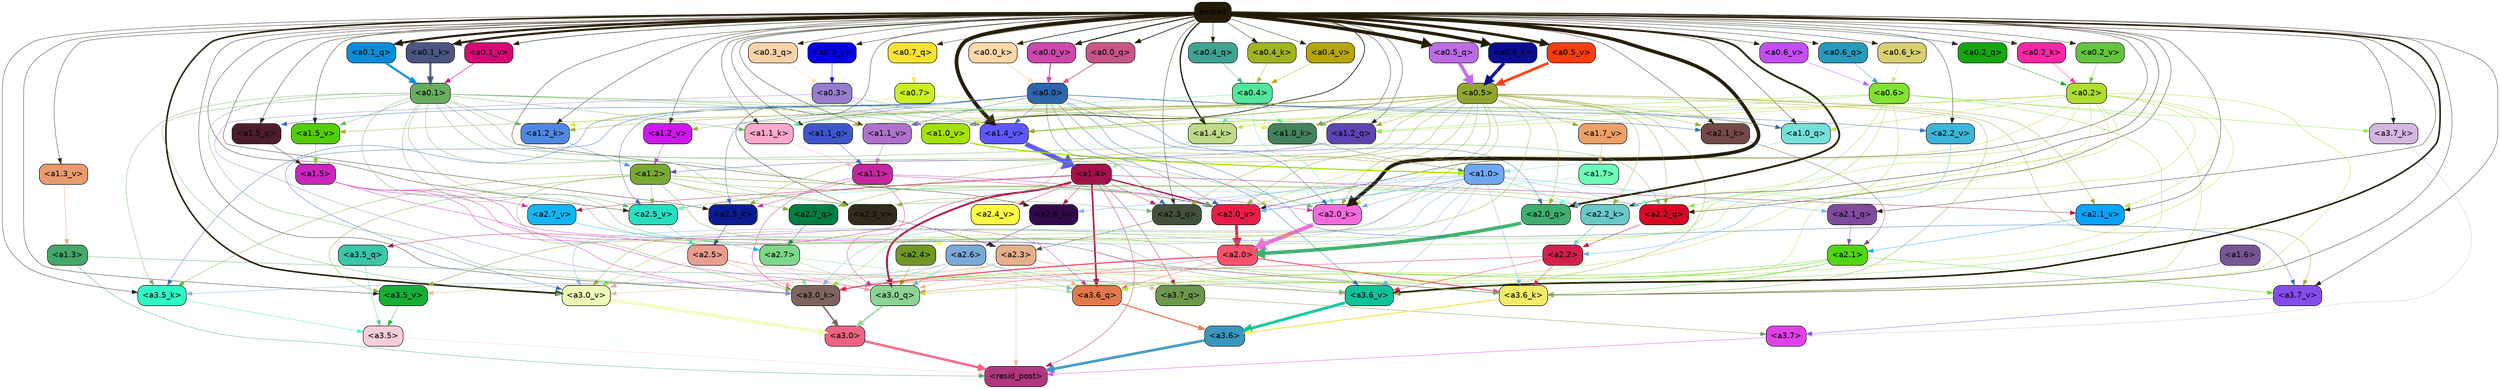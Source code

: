 strict digraph "" {
	graph [bgcolor=transparent,
		layout=dot,
		overlap=false,
		splines=true
	];
	"<a3.7>"	[color=black,
		fillcolor="#e041e7",
		fontname=Helvetica,
		shape=box,
		style="filled, rounded"];
	"<resid_post>"	[color=black,
		fillcolor="#ae387f",
		fontname=Helvetica,
		shape=box,
		style="filled, rounded"];
	"<a3.7>" -> "<resid_post>"	[color="#e041e7",
		penwidth=0.6239100098609924];
	"<a3.6>"	[color=black,
		fillcolor="#3996be",
		fontname=Helvetica,
		shape=box,
		style="filled, rounded"];
	"<a3.6>" -> "<resid_post>"	[color="#3996be",
		penwidth=4.569062113761902];
	"<a3.5>"	[color=black,
		fillcolor="#f8ccdc",
		fontname=Helvetica,
		shape=box,
		style="filled, rounded"];
	"<a3.5>" -> "<resid_post>"	[color="#f8ccdc",
		penwidth=0.6];
	"<a3.0>"	[color=black,
		fillcolor="#ec6383",
		fontname=Helvetica,
		shape=box,
		style="filled, rounded"];
	"<a3.0>" -> "<resid_post>"	[color="#ec6383",
		penwidth=4.283544182777405];
	"<a2.3>"	[color=black,
		fillcolor="#e3b089",
		fontname=Helvetica,
		shape=box,
		style="filled, rounded"];
	"<a2.3>" -> "<resid_post>"	[color="#e3b089",
		penwidth=0.6];
	"<a3.7_q>"	[color=black,
		fillcolor="#6c984b",
		fontname=Helvetica,
		shape=box,
		style="filled, rounded"];
	"<a2.3>" -> "<a3.7_q>"	[color="#e3b089",
		penwidth=0.6];
	"<a3.6_q>"	[color=black,
		fillcolor="#e4784d",
		fontname=Helvetica,
		shape=box,
		style="filled, rounded"];
	"<a2.3>" -> "<a3.6_q>"	[color="#e3b089",
		penwidth=0.6];
	"<a3.0_q>"	[color=black,
		fillcolor="#8bd494",
		fontname=Helvetica,
		shape=box,
		style="filled, rounded"];
	"<a2.3>" -> "<a3.0_q>"	[color="#e3b089",
		penwidth=0.6];
	"<a3.0_k>"	[color=black,
		fillcolor="#7e635e",
		fontname=Helvetica,
		shape=box,
		style="filled, rounded"];
	"<a2.3>" -> "<a3.0_k>"	[color="#e3b089",
		penwidth=0.6];
	"<a3.6_v>"	[color=black,
		fillcolor="#10c199",
		fontname=Helvetica,
		shape=box,
		style="filled, rounded"];
	"<a2.3>" -> "<a3.6_v>"	[color="#e3b089",
		penwidth=0.6];
	"<a3.5_v>"	[color=black,
		fillcolor="#15af37",
		fontname=Helvetica,
		shape=box,
		style="filled, rounded"];
	"<a2.3>" -> "<a3.5_v>"	[color="#e3b089",
		penwidth=0.6];
	"<a3.0_v>"	[color=black,
		fillcolor="#ecf9b7",
		fontname=Helvetica,
		shape=box,
		style="filled, rounded"];
	"<a2.3>" -> "<a3.0_v>"	[color="#e3b089",
		penwidth=0.6];
	"<a1.4>"	[color=black,
		fillcolor="#a5114b",
		fontname=Helvetica,
		shape=box,
		style="filled, rounded"];
	"<a1.4>" -> "<resid_post>"	[color="#a5114b",
		penwidth=0.6];
	"<a1.4>" -> "<a3.7_q>"	[color="#a5114b",
		penwidth=0.6];
	"<a1.4>" -> "<a3.6_q>"	[color="#a5114b",
		penwidth=2.7934007048606873];
	"<a3.5_q>"	[color=black,
		fillcolor="#39c7a6",
		fontname=Helvetica,
		shape=box,
		style="filled, rounded"];
	"<a1.4>" -> "<a3.5_q>"	[color="#a5114b",
		penwidth=0.6];
	"<a1.4>" -> "<a3.0_q>"	[color="#a5114b",
		penwidth=3.340754985809326];
	"<a2.3_q>"	[color=black,
		fillcolor="#40513a",
		fontname=Helvetica,
		shape=box,
		style="filled, rounded"];
	"<a1.4>" -> "<a2.3_q>"	[color="#a5114b",
		penwidth=0.6];
	"<a2.7_v>"	[color=black,
		fillcolor="#14b5f3",
		fontname=Helvetica,
		shape=box,
		style="filled, rounded"];
	"<a1.4>" -> "<a2.7_v>"	[color="#a5114b",
		penwidth=0.6];
	"<a2.6_v>"	[color=black,
		fillcolor="#32094c",
		fontname=Helvetica,
		shape=box,
		style="filled, rounded"];
	"<a1.4>" -> "<a2.6_v>"	[color="#a5114b",
		penwidth=0.6];
	"<a2.5_v>"	[color=black,
		fillcolor="#26dec0",
		fontname=Helvetica,
		shape=box,
		style="filled, rounded"];
	"<a1.4>" -> "<a2.5_v>"	[color="#a5114b",
		penwidth=0.6];
	"<a2.4_v>"	[color=black,
		fillcolor="#fbfb43",
		fontname=Helvetica,
		shape=box,
		style="filled, rounded"];
	"<a1.4>" -> "<a2.4_v>"	[color="#a5114b",
		penwidth=0.6];
	"<a2.1_v>"	[color=black,
		fillcolor="#06a3fb",
		fontname=Helvetica,
		shape=box,
		style="filled, rounded"];
	"<a1.4>" -> "<a2.1_v>"	[color="#a5114b",
		penwidth=0.6];
	"<a2.0_v>"	[color=black,
		fillcolor="#e61e45",
		fontname=Helvetica,
		shape=box,
		style="filled, rounded"];
	"<a1.4>" -> "<a2.0_v>"	[color="#a5114b",
		penwidth=2.268759250640869];
	"<a1.3>"	[color=black,
		fillcolor="#42a969",
		fontname=Helvetica,
		shape=box,
		style="filled, rounded"];
	"<a1.3>" -> "<resid_post>"	[color="#42a969",
		penwidth=0.6];
	"<a1.3>" -> "<a3.6_v>"	[color="#42a969",
		penwidth=0.6];
	"<a3.7_q>" -> "<a3.7>"	[color="#6c984b",
		penwidth=0.6];
	"<a3.6_q>" -> "<a3.6>"	[color="#e4784d",
		penwidth=2.0347584784030914];
	"<a3.5_q>" -> "<a3.5>"	[color="#39c7a6",
		penwidth=0.6];
	"<a3.0_q>" -> "<a3.0>"	[color="#8bd494",
		penwidth=2.8635367155075073];
	"<a3.7_k>"	[color=black,
		fillcolor="#d3b7e2",
		fontname=Helvetica,
		shape=box,
		style="filled, rounded"];
	"<a3.7_k>" -> "<a3.7>"	[color="#d3b7e2",
		penwidth=0.6];
	"<a3.6_k>"	[color=black,
		fillcolor="#f1eb65",
		fontname=Helvetica,
		shape=box,
		style="filled, rounded"];
	"<a3.6_k>" -> "<a3.6>"	[color="#f1eb65",
		penwidth=2.1760786175727844];
	"<a3.5_k>"	[color=black,
		fillcolor="#2cf9c4",
		fontname=Helvetica,
		shape=box,
		style="filled, rounded"];
	"<a3.5_k>" -> "<a3.5>"	[color="#2cf9c4",
		penwidth=0.6];
	"<a3.0_k>" -> "<a3.0>"	[color="#7e635e",
		penwidth=2.632905662059784];
	"<a3.7_v>"	[color=black,
		fillcolor="#834deb",
		fontname=Helvetica,
		shape=box,
		style="filled, rounded"];
	"<a3.7_v>" -> "<a3.7>"	[color="#834deb",
		penwidth=0.6];
	"<a3.6_v>" -> "<a3.6>"	[color="#10c199",
		penwidth=4.981305837631226];
	"<a3.5_v>" -> "<a3.5>"	[color="#15af37",
		penwidth=0.6];
	"<a3.0_v>" -> "<a3.0>"	[color="#ecf9b7",
		penwidth=5.168330669403076];
	"<a2.7>"	[color=black,
		fillcolor="#7dd889",
		fontname=Helvetica,
		shape=box,
		style="filled, rounded"];
	"<a2.7>" -> "<a3.6_q>"	[color="#7dd889",
		penwidth=0.6];
	"<a2.7>" -> "<a3.0_q>"	[color="#7dd889",
		penwidth=0.6];
	"<a2.7>" -> "<a3.0_k>"	[color="#7dd889",
		penwidth=0.6];
	"<a2.6>"	[color=black,
		fillcolor="#79a9d7",
		fontname=Helvetica,
		shape=box,
		style="filled, rounded"];
	"<a2.6>" -> "<a3.6_q>"	[color="#79a9d7",
		penwidth=0.6];
	"<a2.6>" -> "<a3.0_q>"	[color="#79a9d7",
		penwidth=0.6];
	"<a2.6>" -> "<a3.6_k>"	[color="#79a9d7",
		penwidth=0.6];
	"<a2.6>" -> "<a3.5_k>"	[color="#79a9d7",
		penwidth=0.6];
	"<a2.6>" -> "<a3.0_k>"	[color="#79a9d7",
		penwidth=0.6];
	"<a2.1>"	[color=black,
		fillcolor="#4ed614",
		fontname=Helvetica,
		shape=box,
		style="filled, rounded"];
	"<a2.1>" -> "<a3.6_q>"	[color="#4ed614",
		penwidth=0.6];
	"<a2.1>" -> "<a3.0_q>"	[color="#4ed614",
		penwidth=0.6];
	"<a2.1>" -> "<a3.6_k>"	[color="#4ed614",
		penwidth=0.6];
	"<a2.1>" -> "<a3.0_k>"	[color="#4ed614",
		penwidth=0.6];
	"<a2.1>" -> "<a3.7_v>"	[color="#4ed614",
		penwidth=0.6];
	"<a2.1>" -> "<a3.6_v>"	[color="#4ed614",
		penwidth=0.6];
	"<a2.0>"	[color=black,
		fillcolor="#f7516c",
		fontname=Helvetica,
		shape=box,
		style="filled, rounded"];
	"<a2.0>" -> "<a3.6_q>"	[color="#f7516c",
		penwidth=0.6];
	"<a2.0>" -> "<a3.0_q>"	[color="#f7516c",
		penwidth=0.6];
	"<a2.0>" -> "<a3.6_k>"	[color="#f7516c",
		penwidth=1.6382827460765839];
	"<a2.0>" -> "<a3.0_k>"	[color="#f7516c",
		penwidth=2.161143198609352];
	"<a1.5>"	[color=black,
		fillcolor="#cc24be",
		fontname=Helvetica,
		shape=box,
		style="filled, rounded"];
	"<a1.5>" -> "<a3.6_q>"	[color="#cc24be",
		penwidth=0.6];
	"<a1.5>" -> "<a3.0_q>"	[color="#cc24be",
		penwidth=0.6];
	"<a1.5>" -> "<a3.6_k>"	[color="#cc24be",
		penwidth=0.6];
	"<a1.5>" -> "<a3.0_k>"	[color="#cc24be",
		penwidth=0.6];
	"<a1.5>" -> "<a2.7_v>"	[color="#cc24be",
		penwidth=0.6];
	"<a0.2>"	[color=black,
		fillcolor="#aedd2f",
		fontname=Helvetica,
		shape=box,
		style="filled, rounded"];
	"<a0.2>" -> "<a3.6_q>"	[color="#aedd2f",
		penwidth=0.6];
	"<a0.2>" -> "<a3.0_q>"	[color="#aedd2f",
		penwidth=0.6];
	"<a0.2>" -> "<a3.6_k>"	[color="#aedd2f",
		penwidth=0.6];
	"<a0.2>" -> "<a3.0_k>"	[color="#aedd2f",
		penwidth=0.6];
	"<a2.2_q>"	[color=black,
		fillcolor="#d80825",
		fontname=Helvetica,
		shape=box,
		style="filled, rounded"];
	"<a0.2>" -> "<a2.2_q>"	[color="#aedd2f",
		penwidth=0.6];
	"<a2.2_k>"	[color=black,
		fillcolor="#68c8c8",
		fontname=Helvetica,
		shape=box,
		style="filled, rounded"];
	"<a0.2>" -> "<a2.2_k>"	[color="#aedd2f",
		penwidth=0.6];
	"<a2.0_k>"	[color=black,
		fillcolor="#f26ad9",
		fontname=Helvetica,
		shape=box,
		style="filled, rounded"];
	"<a0.2>" -> "<a2.0_k>"	[color="#aedd2f",
		penwidth=0.6];
	"<a0.2>" -> "<a2.1_v>"	[color="#aedd2f",
		penwidth=0.6];
	"<a0.2>" -> "<a2.0_v>"	[color="#aedd2f",
		penwidth=0.6];
	"<a1.2_q>"	[color=black,
		fillcolor="#5d45b0",
		fontname=Helvetica,
		shape=box,
		style="filled, rounded"];
	"<a0.2>" -> "<a1.2_q>"	[color="#aedd2f",
		penwidth=0.6];
	"<a1.0_q>"	[color=black,
		fillcolor="#75e0d9",
		fontname=Helvetica,
		shape=box,
		style="filled, rounded"];
	"<a0.2>" -> "<a1.0_q>"	[color="#aedd2f",
		penwidth=0.6];
	"<a1.4_k>"	[color=black,
		fillcolor="#beda87",
		fontname=Helvetica,
		shape=box,
		style="filled, rounded"];
	"<a0.2>" -> "<a1.4_k>"	[color="#aedd2f",
		penwidth=0.6];
	"<a1.4_v>"	[color=black,
		fillcolor="#5e57ff",
		fontname=Helvetica,
		shape=box,
		style="filled, rounded"];
	"<a0.2>" -> "<a1.4_v>"	[color="#aedd2f",
		penwidth=0.6];
	"<a2.5>"	[color=black,
		fillcolor="#ea9c8f",
		fontname=Helvetica,
		shape=box,
		style="filled, rounded"];
	"<a2.5>" -> "<a3.0_q>"	[color="#ea9c8f",
		penwidth=0.6];
	"<a2.5>" -> "<a3.0_k>"	[color="#ea9c8f",
		penwidth=0.6];
	"<a2.5>" -> "<a3.6_v>"	[color="#ea9c8f",
		penwidth=0.6];
	"<a2.5>" -> "<a3.0_v>"	[color="#ea9c8f",
		penwidth=0.6];
	"<a2.4>"	[color=black,
		fillcolor="#709725",
		fontname=Helvetica,
		shape=box,
		style="filled, rounded"];
	"<a2.4>" -> "<a3.0_q>"	[color="#709725",
		penwidth=0.6];
	"<a1.1>"	[color=black,
		fillcolor="#c5279f",
		fontname=Helvetica,
		shape=box,
		style="filled, rounded"];
	"<a1.1>" -> "<a3.0_q>"	[color="#c5279f",
		penwidth=0.6];
	"<a1.1>" -> "<a3.0_k>"	[color="#c5279f",
		penwidth=0.6];
	"<a2.5_k>"	[color=black,
		fillcolor="#0a1c92",
		fontname=Helvetica,
		shape=box,
		style="filled, rounded"];
	"<a1.1>" -> "<a2.5_k>"	[color="#c5279f",
		penwidth=0.6];
	"<a1.1>" -> "<a2.0_k>"	[color="#c5279f",
		penwidth=0.6];
	"<a1.1>" -> "<a2.0_v>"	[color="#c5279f",
		penwidth=0.6];
	"<a0.6>"	[color=black,
		fillcolor="#82e233",
		fontname=Helvetica,
		shape=box,
		style="filled, rounded"];
	"<a0.6>" -> "<a3.7_k>"	[color="#82e233",
		penwidth=0.6];
	"<a0.6>" -> "<a3.6_k>"	[color="#82e233",
		penwidth=0.6];
	"<a0.6>" -> "<a3.0_k>"	[color="#82e233",
		penwidth=0.6];
	"<a0.6>" -> "<a3.6_v>"	[color="#82e233",
		penwidth=0.6];
	"<a0.6>" -> "<a3.0_v>"	[color="#82e233",
		penwidth=0.6];
	"<a0.6>" -> "<a2.2_q>"	[color="#82e233",
		penwidth=0.6];
	"<a0.6>" -> "<a1.2_q>"	[color="#82e233",
		penwidth=0.6];
	"<a0.6>" -> "<a1.4_v>"	[color="#82e233",
		penwidth=0.6];
	embed	[color=black,
		fillcolor="#231a07",
		fontname=Helvetica,
		shape=box,
		style="filled, rounded"];
	embed -> "<a3.7_k>"	[color="#231a07",
		penwidth=0.6];
	embed -> "<a3.6_k>"	[color="#231a07",
		penwidth=0.6];
	embed -> "<a3.5_k>"	[color="#231a07",
		penwidth=0.6];
	embed -> "<a3.0_k>"	[color="#231a07",
		penwidth=0.6];
	embed -> "<a3.7_v>"	[color="#231a07",
		penwidth=0.6];
	embed -> "<a3.6_v>"	[color="#231a07",
		penwidth=2.7825746536254883];
	embed -> "<a3.5_v>"	[color="#231a07",
		penwidth=0.6];
	embed -> "<a3.0_v>"	[color="#231a07",
		penwidth=2.6950180530548096];
	embed -> "<a2.3_q>"	[color="#231a07",
		penwidth=0.6];
	embed -> "<a2.2_q>"	[color="#231a07",
		penwidth=0.6];
	"<a2.1_q>"	[color=black,
		fillcolor="#7f4a9f",
		fontname=Helvetica,
		shape=box,
		style="filled, rounded"];
	embed -> "<a2.1_q>"	[color="#231a07",
		penwidth=0.6];
	"<a2.0_q>"	[color=black,
		fillcolor="#3eae6e",
		fontname=Helvetica,
		shape=box,
		style="filled, rounded"];
	embed -> "<a2.0_q>"	[color="#231a07",
		penwidth=3.305941343307495];
	embed -> "<a2.5_k>"	[color="#231a07",
		penwidth=0.6];
	embed -> "<a2.2_k>"	[color="#231a07",
		penwidth=0.6698317527770996];
	"<a2.1_k>"	[color=black,
		fillcolor="#744946",
		fontname=Helvetica,
		shape=box,
		style="filled, rounded"];
	embed -> "<a2.1_k>"	[color="#231a07",
		penwidth=0.6];
	embed -> "<a2.0_k>"	[color="#231a07",
		penwidth=6.12570995092392];
	embed -> "<a2.6_v>"	[color="#231a07",
		penwidth=0.6];
	embed -> "<a2.5_v>"	[color="#231a07",
		penwidth=0.6];
	"<a2.3_v>"	[color=black,
		fillcolor="#322b1c",
		fontname=Helvetica,
		shape=box,
		style="filled, rounded"];
	embed -> "<a2.3_v>"	[color="#231a07",
		penwidth=0.6];
	"<a2.2_v>"	[color=black,
		fillcolor="#3db4d8",
		fontname=Helvetica,
		shape=box,
		style="filled, rounded"];
	embed -> "<a2.2_v>"	[color="#231a07",
		penwidth=0.6];
	embed -> "<a2.1_v>"	[color="#231a07",
		penwidth=0.6];
	embed -> "<a2.0_v>"	[color="#231a07",
		penwidth=0.6];
	"<a1.5_q>"	[color=black,
		fillcolor="#4d1d2b",
		fontname=Helvetica,
		shape=box,
		style="filled, rounded"];
	embed -> "<a1.5_q>"	[color="#231a07",
		penwidth=0.6];
	embed -> "<a1.2_q>"	[color="#231a07",
		penwidth=0.6087074279785156];
	"<a1.1_q>"	[color=black,
		fillcolor="#3d56cb",
		fontname=Helvetica,
		shape=box,
		style="filled, rounded"];
	embed -> "<a1.1_q>"	[color="#231a07",
		penwidth=0.6];
	embed -> "<a1.0_q>"	[color="#231a07",
		penwidth=0.6];
	embed -> "<a1.4_k>"	[color="#231a07",
		penwidth=2.1858973503112793];
	"<a1.2_k>"	[color=black,
		fillcolor="#4f87e4",
		fontname=Helvetica,
		shape=box,
		style="filled, rounded"];
	embed -> "<a1.2_k>"	[color="#231a07",
		penwidth=0.6];
	"<a1.1_k>"	[color=black,
		fillcolor="#fca8cb",
		fontname=Helvetica,
		shape=box,
		style="filled, rounded"];
	embed -> "<a1.1_k>"	[color="#231a07",
		penwidth=0.6];
	"<a1.0_k>"	[color=black,
		fillcolor="#43835b",
		fontname=Helvetica,
		shape=box,
		style="filled, rounded"];
	embed -> "<a1.0_k>"	[color="#231a07",
		penwidth=0.6];
	"<a1.5_v>"	[color=black,
		fillcolor="#53ce06",
		fontname=Helvetica,
		shape=box,
		style="filled, rounded"];
	embed -> "<a1.5_v>"	[color="#231a07",
		penwidth=0.6];
	embed -> "<a1.4_v>"	[color="#231a07",
		penwidth=6.590077131986618];
	"<a1.3_v>"	[color=black,
		fillcolor="#e79c6f",
		fontname=Helvetica,
		shape=box,
		style="filled, rounded"];
	embed -> "<a1.3_v>"	[color="#231a07",
		penwidth=0.6];
	"<a1.2_v>"	[color=black,
		fillcolor="#cd19eb",
		fontname=Helvetica,
		shape=box,
		style="filled, rounded"];
	embed -> "<a1.2_v>"	[color="#231a07",
		penwidth=0.6];
	"<a1.1_v>"	[color=black,
		fillcolor="#af72cb",
		fontname=Helvetica,
		shape=box,
		style="filled, rounded"];
	embed -> "<a1.1_v>"	[color="#231a07",
		penwidth=0.6];
	"<a1.0_v>"	[color=black,
		fillcolor="#a3e207",
		fontname=Helvetica,
		shape=box,
		style="filled, rounded"];
	embed -> "<a1.0_v>"	[color="#231a07",
		penwidth=1.2076449394226074];
	"<a0.7_q>"	[color=black,
		fillcolor="#f7e232",
		fontname=Helvetica,
		shape=box,
		style="filled, rounded"];
	embed -> "<a0.7_q>"	[color="#231a07",
		penwidth=0.6];
	"<a0.6_q>"	[color=black,
		fillcolor="#289abb",
		fontname=Helvetica,
		shape=box,
		style="filled, rounded"];
	embed -> "<a0.6_q>"	[color="#231a07",
		penwidth=0.6];
	"<a0.5_q>"	[color=black,
		fillcolor="#bb6be3",
		fontname=Helvetica,
		shape=box,
		style="filled, rounded"];
	embed -> "<a0.5_q>"	[color="#231a07",
		penwidth=6.156635761260986];
	"<a0.4_q>"	[color=black,
		fillcolor="#3fa394",
		fontname=Helvetica,
		shape=box,
		style="filled, rounded"];
	embed -> "<a0.4_q>"	[color="#231a07",
		penwidth=0.6];
	"<a0.3_q>"	[color=black,
		fillcolor="#f7d2a7",
		fontname=Helvetica,
		shape=box,
		style="filled, rounded"];
	embed -> "<a0.3_q>"	[color="#231a07",
		penwidth=0.6];
	"<a0.2_q>"	[color=black,
		fillcolor="#15a610",
		fontname=Helvetica,
		shape=box,
		style="filled, rounded"];
	embed -> "<a0.2_q>"	[color="#231a07",
		penwidth=0.6];
	"<a0.1_q>"	[color=black,
		fillcolor="#0a8dd9",
		fontname=Helvetica,
		shape=box,
		style="filled, rounded"];
	embed -> "<a0.1_q>"	[color="#231a07",
		penwidth=3.7958807945251465];
	"<a0.0_q>"	[color=black,
		fillcolor="#c85587",
		fontname=Helvetica,
		shape=box,
		style="filled, rounded"];
	embed -> "<a0.0_q>"	[color="#231a07",
		penwidth=1.2393736839294434];
	"<a0.6_k>"	[color=black,
		fillcolor="#dad072",
		fontname=Helvetica,
		shape=box,
		style="filled, rounded"];
	embed -> "<a0.6_k>"	[color="#231a07",
		penwidth=0.6];
	"<a0.5_k>"	[color=black,
		fillcolor="#0b0d90",
		fontname=Helvetica,
		shape=box,
		style="filled, rounded"];
	embed -> "<a0.5_k>"	[color="#231a07",
		penwidth=5.610821008682251];
	"<a0.4_k>"	[color=black,
		fillcolor="#9fb420",
		fontname=Helvetica,
		shape=box,
		style="filled, rounded"];
	embed -> "<a0.4_k>"	[color="#231a07",
		penwidth=0.6];
	"<a0.2_k>"	[color=black,
		fillcolor="#fe26a4",
		fontname=Helvetica,
		shape=box,
		style="filled, rounded"];
	embed -> "<a0.2_k>"	[color="#231a07",
		penwidth=0.6];
	"<a0.1_k>"	[color=black,
		fillcolor="#4c5483",
		fontname=Helvetica,
		shape=box,
		style="filled, rounded"];
	embed -> "<a0.1_k>"	[color="#231a07",
		penwidth=3.7429871559143066];
	"<a0.0_k>"	[color=black,
		fillcolor="#ffd7a8",
		fontname=Helvetica,
		shape=box,
		style="filled, rounded"];
	embed -> "<a0.0_k>"	[color="#231a07",
		penwidth=1.106738567352295];
	"<a0.6_v>"	[color=black,
		fillcolor="#c34ff3",
		fontname=Helvetica,
		shape=box,
		style="filled, rounded"];
	embed -> "<a0.6_v>"	[color="#231a07",
		penwidth=0.6];
	"<a0.5_v>"	[color=black,
		fillcolor="#fa3d10",
		fontname=Helvetica,
		shape=box,
		style="filled, rounded"];
	embed -> "<a0.5_v>"	[color="#231a07",
		penwidth=4.663905620574951];
	"<a0.4_v>"	[color=black,
		fillcolor="#b6a505",
		fontname=Helvetica,
		shape=box,
		style="filled, rounded"];
	embed -> "<a0.4_v>"	[color="#231a07",
		penwidth=0.6];
	"<a0.3_v>"	[color=black,
		fillcolor="#0600e8",
		fontname=Helvetica,
		shape=box,
		style="filled, rounded"];
	embed -> "<a0.3_v>"	[color="#231a07",
		penwidth=0.6];
	"<a0.2_v>"	[color=black,
		fillcolor="#65c33f",
		fontname=Helvetica,
		shape=box,
		style="filled, rounded"];
	embed -> "<a0.2_v>"	[color="#231a07",
		penwidth=0.6];
	"<a0.1_v>"	[color=black,
		fillcolor="#d60674",
		fontname=Helvetica,
		shape=box,
		style="filled, rounded"];
	embed -> "<a0.1_v>"	[color="#231a07",
		penwidth=0.8192043304443359];
	"<a0.0_v>"	[color=black,
		fillcolor="#cc48aa",
		fontname=Helvetica,
		shape=box,
		style="filled, rounded"];
	embed -> "<a0.0_v>"	[color="#231a07",
		penwidth=1.706191062927246];
	"<a2.2>"	[color=black,
		fillcolor="#d41f4c",
		fontname=Helvetica,
		shape=box,
		style="filled, rounded"];
	"<a2.2>" -> "<a3.6_k>"	[color="#d41f4c",
		penwidth=0.6];
	"<a2.2>" -> "<a3.0_k>"	[color="#d41f4c",
		penwidth=0.6];
	"<a2.2>" -> "<a3.6_v>"	[color="#d41f4c",
		penwidth=0.6];
	"<a1.6>"	[color=black,
		fillcolor="#775595",
		fontname=Helvetica,
		shape=box,
		style="filled, rounded"];
	"<a1.6>" -> "<a3.6_k>"	[color="#775595",
		penwidth=0.6];
	"<a1.2>"	[color=black,
		fillcolor="#79a934",
		fontname=Helvetica,
		shape=box,
		style="filled, rounded"];
	"<a1.2>" -> "<a3.6_k>"	[color="#79a934",
		penwidth=0.6];
	"<a1.2>" -> "<a3.5_k>"	[color="#79a934",
		penwidth=0.6];
	"<a1.2>" -> "<a3.0_k>"	[color="#79a934",
		penwidth=0.6];
	"<a1.2>" -> "<a3.5_v>"	[color="#79a934",
		penwidth=0.6];
	"<a2.7_q>"	[color=black,
		fillcolor="#007e43",
		fontname=Helvetica,
		shape=box,
		style="filled, rounded"];
	"<a1.2>" -> "<a2.7_q>"	[color="#79a934",
		penwidth=0.6];
	"<a1.2>" -> "<a2.2_q>"	[color="#79a934",
		penwidth=0.6];
	"<a1.2>" -> "<a2.2_k>"	[color="#79a934",
		penwidth=0.6];
	"<a1.2>" -> "<a2.5_v>"	[color="#79a934",
		penwidth=0.6];
	"<a1.2>" -> "<a2.3_v>"	[color="#79a934",
		penwidth=0.6];
	"<a1.2>" -> "<a2.0_v>"	[color="#79a934",
		penwidth=0.6];
	"<a1.0>"	[color=black,
		fillcolor="#6fa8ef",
		fontname=Helvetica,
		shape=box,
		style="filled, rounded"];
	"<a1.0>" -> "<a3.6_k>"	[color="#6fa8ef",
		penwidth=0.6];
	"<a1.0>" -> "<a3.0_k>"	[color="#6fa8ef",
		penwidth=0.6];
	"<a1.0>" -> "<a3.6_v>"	[color="#6fa8ef",
		penwidth=0.6];
	"<a1.0>" -> "<a3.5_v>"	[color="#6fa8ef",
		penwidth=0.6];
	"<a1.0>" -> "<a3.0_v>"	[color="#6fa8ef",
		penwidth=0.6];
	"<a1.0>" -> "<a2.3_q>"	[color="#6fa8ef",
		penwidth=0.6];
	"<a1.0>" -> "<a2.2_q>"	[color="#6fa8ef",
		penwidth=0.6];
	"<a1.0>" -> "<a2.1_q>"	[color="#6fa8ef",
		penwidth=0.6];
	"<a1.0>" -> "<a2.2_k>"	[color="#6fa8ef",
		penwidth=0.6];
	"<a1.0>" -> "<a2.0_k>"	[color="#6fa8ef",
		penwidth=0.6];
	"<a1.0>" -> "<a2.6_v>"	[color="#6fa8ef",
		penwidth=0.6];
	"<a1.0>" -> "<a2.0_v>"	[color="#6fa8ef",
		penwidth=1.2213096618652344];
	"<a0.5>"	[color=black,
		fillcolor="#93a42e",
		fontname=Helvetica,
		shape=box,
		style="filled, rounded"];
	"<a0.5>" -> "<a3.6_k>"	[color="#93a42e",
		penwidth=0.6];
	"<a0.5>" -> "<a3.7_v>"	[color="#93a42e",
		penwidth=0.6];
	"<a0.5>" -> "<a3.6_v>"	[color="#93a42e",
		penwidth=0.6];
	"<a0.5>" -> "<a3.5_v>"	[color="#93a42e",
		penwidth=0.6];
	"<a0.5>" -> "<a3.0_v>"	[color="#93a42e",
		penwidth=0.6];
	"<a0.5>" -> "<a2.7_q>"	[color="#93a42e",
		penwidth=0.6];
	"<a0.5>" -> "<a2.3_q>"	[color="#93a42e",
		penwidth=0.6];
	"<a0.5>" -> "<a2.2_q>"	[color="#93a42e",
		penwidth=0.6];
	"<a0.5>" -> "<a2.0_q>"	[color="#93a42e",
		penwidth=0.6];
	"<a0.5>" -> "<a2.5_k>"	[color="#93a42e",
		penwidth=0.6];
	"<a0.5>" -> "<a2.2_k>"	[color="#93a42e",
		penwidth=0.6];
	"<a0.5>" -> "<a2.1_k>"	[color="#93a42e",
		penwidth=0.6];
	"<a0.5>" -> "<a2.0_k>"	[color="#93a42e",
		penwidth=0.6900839805603027];
	"<a0.5>" -> "<a2.3_v>"	[color="#93a42e",
		penwidth=0.6];
	"<a0.5>" -> "<a2.1_v>"	[color="#93a42e",
		penwidth=0.6];
	"<a0.5>" -> "<a2.0_v>"	[color="#93a42e",
		penwidth=0.6];
	"<a0.5>" -> "<a1.2_q>"	[color="#93a42e",
		penwidth=0.6];
	"<a0.5>" -> "<a1.1_q>"	[color="#93a42e",
		penwidth=0.6];
	"<a0.5>" -> "<a1.0_q>"	[color="#93a42e",
		penwidth=0.6];
	"<a0.5>" -> "<a1.2_k>"	[color="#93a42e",
		penwidth=0.6];
	"<a0.5>" -> "<a1.1_k>"	[color="#93a42e",
		penwidth=0.6];
	"<a0.5>" -> "<a1.0_k>"	[color="#93a42e",
		penwidth=0.6];
	"<a1.7_v>"	[color=black,
		fillcolor="#eba168",
		fontname=Helvetica,
		shape=box,
		style="filled, rounded"];
	"<a0.5>" -> "<a1.7_v>"	[color="#93a42e",
		penwidth=0.6];
	"<a0.5>" -> "<a1.5_v>"	[color="#93a42e",
		penwidth=0.6];
	"<a0.5>" -> "<a1.4_v>"	[color="#93a42e",
		penwidth=0.9985027313232422];
	"<a0.5>" -> "<a1.2_v>"	[color="#93a42e",
		penwidth=0.6];
	"<a0.5>" -> "<a1.1_v>"	[color="#93a42e",
		penwidth=0.6];
	"<a0.5>" -> "<a1.0_v>"	[color="#93a42e",
		penwidth=0.6];
	"<a0.1>"	[color=black,
		fillcolor="#67ad60",
		fontname=Helvetica,
		shape=box,
		style="filled, rounded"];
	"<a0.1>" -> "<a3.6_k>"	[color="#67ad60",
		penwidth=0.6];
	"<a0.1>" -> "<a3.5_k>"	[color="#67ad60",
		penwidth=0.6];
	"<a0.1>" -> "<a3.0_k>"	[color="#67ad60",
		penwidth=0.6];
	"<a0.1>" -> "<a3.6_v>"	[color="#67ad60",
		penwidth=0.6];
	"<a0.1>" -> "<a3.0_v>"	[color="#67ad60",
		penwidth=0.6];
	"<a0.1>" -> "<a2.3_q>"	[color="#67ad60",
		penwidth=0.6];
	"<a0.1>" -> "<a2.2_q>"	[color="#67ad60",
		penwidth=0.6];
	"<a0.1>" -> "<a2.0_k>"	[color="#67ad60",
		penwidth=0.6];
	"<a0.1>" -> "<a2.5_v>"	[color="#67ad60",
		penwidth=0.6];
	"<a0.1>" -> "<a2.0_v>"	[color="#67ad60",
		penwidth=0.6];
	"<a0.1>" -> "<a1.2_q>"	[color="#67ad60",
		penwidth=0.6218185424804688];
	"<a0.1>" -> "<a1.2_k>"	[color="#67ad60",
		penwidth=0.6];
	"<a0.1>" -> "<a1.1_k>"	[color="#67ad60",
		penwidth=0.6];
	"<a0.1>" -> "<a1.5_v>"	[color="#67ad60",
		penwidth=0.6];
	"<a0.1>" -> "<a1.4_v>"	[color="#67ad60",
		penwidth=0.6];
	"<a0.1>" -> "<a1.0_v>"	[color="#67ad60",
		penwidth=0.6];
	"<a0.0>"	[color=black,
		fillcolor="#2f65aa",
		fontname=Helvetica,
		shape=box,
		style="filled, rounded"];
	"<a0.0>" -> "<a3.5_k>"	[color="#2f65aa",
		penwidth=0.6];
	"<a0.0>" -> "<a3.7_v>"	[color="#2f65aa",
		penwidth=0.6];
	"<a0.0>" -> "<a3.6_v>"	[color="#2f65aa",
		penwidth=0.6];
	"<a0.0>" -> "<a3.0_v>"	[color="#2f65aa",
		penwidth=0.6];
	"<a0.0>" -> "<a2.3_q>"	[color="#2f65aa",
		penwidth=0.6];
	"<a0.0>" -> "<a2.0_q>"	[color="#2f65aa",
		penwidth=0.6];
	"<a0.0>" -> "<a2.5_k>"	[color="#2f65aa",
		penwidth=0.6];
	"<a0.0>" -> "<a2.1_k>"	[color="#2f65aa",
		penwidth=0.6];
	"<a0.0>" -> "<a2.0_k>"	[color="#2f65aa",
		penwidth=0.6];
	"<a0.0>" -> "<a2.5_v>"	[color="#2f65aa",
		penwidth=0.6];
	"<a0.0>" -> "<a2.2_v>"	[color="#2f65aa",
		penwidth=0.6];
	"<a0.0>" -> "<a2.0_v>"	[color="#2f65aa",
		penwidth=0.6];
	"<a0.0>" -> "<a1.5_q>"	[color="#2f65aa",
		penwidth=0.6];
	"<a0.0>" -> "<a1.0_q>"	[color="#2f65aa",
		penwidth=0.6];
	"<a0.0>" -> "<a1.1_k>"	[color="#2f65aa",
		penwidth=0.6];
	"<a0.0>" -> "<a1.4_v>"	[color="#2f65aa",
		penwidth=0.6];
	"<a0.0>" -> "<a1.1_v>"	[color="#2f65aa",
		penwidth=0.6];
	"<a0.3>"	[color=black,
		fillcolor="#987dcd",
		fontname=Helvetica,
		shape=box,
		style="filled, rounded"];
	"<a0.3>" -> "<a3.0_k>"	[color="#987dcd",
		penwidth=0.6];
	"<a0.3>" -> "<a1.4_v>"	[color="#987dcd",
		penwidth=0.6];
	"<a0.3>" -> "<a1.0_v>"	[color="#987dcd",
		penwidth=0.6];
	"<a2.7_q>" -> "<a2.7>"	[color="#007e43",
		penwidth=0.6];
	"<a2.3_q>" -> "<a2.3>"	[color="#40513a",
		penwidth=0.6];
	"<a2.2_q>" -> "<a2.2>"	[color="#d80825",
		penwidth=0.7553567886352539];
	"<a2.1_q>" -> "<a2.1>"	[color="#7f4a9f",
		penwidth=0.6];
	"<a2.0_q>" -> "<a2.0>"	[color="#3eae6e",
		penwidth=6.256794691085815];
	"<a2.5_k>" -> "<a2.5>"	[color="#0a1c92",
		penwidth=0.6];
	"<a2.2_k>" -> "<a2.2>"	[color="#68c8c8",
		penwidth=0.8854708671569824];
	"<a2.1_k>" -> "<a2.1>"	[color="#744946",
		penwidth=0.6];
	"<a2.0_k>" -> "<a2.0>"	[color="#f26ad9",
		penwidth=7.231504917144775];
	"<a2.7_v>" -> "<a2.7>"	[color="#14b5f3",
		penwidth=0.6];
	"<a2.6_v>" -> "<a2.6>"	[color="#32094c",
		penwidth=0.6];
	"<a2.5_v>" -> "<a2.5>"	[color="#26dec0",
		penwidth=0.6];
	"<a2.4_v>" -> "<a2.4>"	[color="#fbfb43",
		penwidth=0.6];
	"<a2.3_v>" -> "<a2.3>"	[color="#322b1c",
		penwidth=0.6];
	"<a2.2_v>" -> "<a2.2>"	[color="#3db4d8",
		penwidth=0.6];
	"<a2.1_v>" -> "<a2.1>"	[color="#06a3fb",
		penwidth=0.6];
	"<a2.0_v>" -> "<a2.0>"	[color="#e61e45",
		penwidth=5.231471925973892];
	"<a1.7>"	[color=black,
		fillcolor="#6cfeb7",
		fontname=Helvetica,
		shape=box,
		style="filled, rounded"];
	"<a1.7>" -> "<a2.2_q>"	[color="#6cfeb7",
		penwidth=0.6];
	"<a1.7>" -> "<a2.0_q>"	[color="#6cfeb7",
		penwidth=0.6];
	"<a1.7>" -> "<a2.5_v>"	[color="#6cfeb7",
		penwidth=0.6];
	"<a0.4>"	[color=black,
		fillcolor="#53e59d",
		fontname=Helvetica,
		shape=box,
		style="filled, rounded"];
	"<a0.4>" -> "<a2.0_k>"	[color="#53e59d",
		penwidth=0.6];
	"<a0.4>" -> "<a1.4_k>"	[color="#53e59d",
		penwidth=0.6];
	"<a0.4>" -> "<a1.1_k>"	[color="#53e59d",
		penwidth=0.6];
	"<a0.4>" -> "<a1.0_k>"	[color="#53e59d",
		penwidth=0.6];
	"<a1.5_q>" -> "<a1.5>"	[color="#4d1d2b",
		penwidth=0.6];
	"<a1.2_q>" -> "<a1.2>"	[color="#5d45b0",
		penwidth=0.6];
	"<a1.1_q>" -> "<a1.1>"	[color="#3d56cb",
		penwidth=0.6];
	"<a1.0_q>" -> "<a1.0>"	[color="#75e0d9",
		penwidth=0.6];
	"<a1.4_k>" -> "<a1.4>"	[color="#beda87",
		penwidth=0.6];
	"<a1.2_k>" -> "<a1.2>"	[color="#4f87e4",
		penwidth=0.6];
	"<a1.1_k>" -> "<a1.1>"	[color="#fca8cb",
		penwidth=0.6];
	"<a1.0_k>" -> "<a1.0>"	[color="#43835b",
		penwidth=0.6];
	"<a1.7_v>" -> "<a1.7>"	[color="#eba168",
		penwidth=0.6];
	"<a1.5_v>" -> "<a1.5>"	[color="#53ce06",
		penwidth=0.6];
	"<a1.4_v>" -> "<a1.4>"	[color="#5e57ff",
		penwidth=8.36684274673462];
	"<a1.3_v>" -> "<a1.3>"	[color="#e79c6f",
		penwidth=0.6];
	"<a1.2_v>" -> "<a1.2>"	[color="#cd19eb",
		penwidth=0.6];
	"<a1.1_v>" -> "<a1.1>"	[color="#af72cb",
		penwidth=0.6];
	"<a1.0_v>" -> "<a1.0>"	[color="#a3e207",
		penwidth=1.9665732383728027];
	"<a0.7>"	[color=black,
		fillcolor="#cbef25",
		fontname=Helvetica,
		shape=box,
		style="filled, rounded"];
	"<a0.7>" -> "<a1.2_k>"	[color="#cbef25",
		penwidth=0.6];
	"<a0.7>" -> "<a1.0_k>"	[color="#cbef25",
		penwidth=0.6];
	"<a0.7>" -> "<a1.4_v>"	[color="#cbef25",
		penwidth=0.6];
	"<a0.7_q>" -> "<a0.7>"	[color="#f7e232",
		penwidth=0.6];
	"<a0.6_q>" -> "<a0.6>"	[color="#289abb",
		penwidth=0.6];
	"<a0.5_q>" -> "<a0.5>"	[color="#bb6be3",
		penwidth=6.156635046005249];
	"<a0.4_q>" -> "<a0.4>"	[color="#3fa394",
		penwidth=0.6];
	"<a0.3_q>" -> "<a0.3>"	[color="#f7d2a7",
		penwidth=0.6];
	"<a0.2_q>" -> "<a0.2>"	[color="#15a610",
		penwidth=0.6];
	"<a0.1_q>" -> "<a0.1>"	[color="#0a8dd9",
		penwidth=3.795884132385254];
	"<a0.0_q>" -> "<a0.0>"	[color="#c85587",
		penwidth=1.2393803596496582];
	"<a0.6_k>" -> "<a0.6>"	[color="#dad072",
		penwidth=0.6];
	"<a0.5_k>" -> "<a0.5>"	[color="#0b0d90",
		penwidth=5.603226900100708];
	"<a0.4_k>" -> "<a0.4>"	[color="#9fb420",
		penwidth=0.6];
	"<a0.2_k>" -> "<a0.2>"	[color="#fe26a4",
		penwidth=0.6];
	"<a0.1_k>" -> "<a0.1>"	[color="#4c5483",
		penwidth=3.7429747581481934];
	"<a0.0_k>" -> "<a0.0>"	[color="#ffd7a8",
		penwidth=1.106727123260498];
	"<a0.6_v>" -> "<a0.6>"	[color="#c34ff3",
		penwidth=0.6];
	"<a0.5_v>" -> "<a0.5>"	[color="#fa3d10",
		penwidth=4.667354106903076];
	"<a0.4_v>" -> "<a0.4>"	[color="#b6a505",
		penwidth=0.6];
	"<a0.3_v>" -> "<a0.3>"	[color="#0600e8",
		penwidth=0.6];
	"<a0.2_v>" -> "<a0.2>"	[color="#65c33f",
		penwidth=0.6];
	"<a0.1_v>" -> "<a0.1>"	[color="#d60674",
		penwidth=0.8298110961914062];
	"<a0.0_v>" -> "<a0.0>"	[color="#cc48aa",
		penwidth=1.7084956169128418];
}
